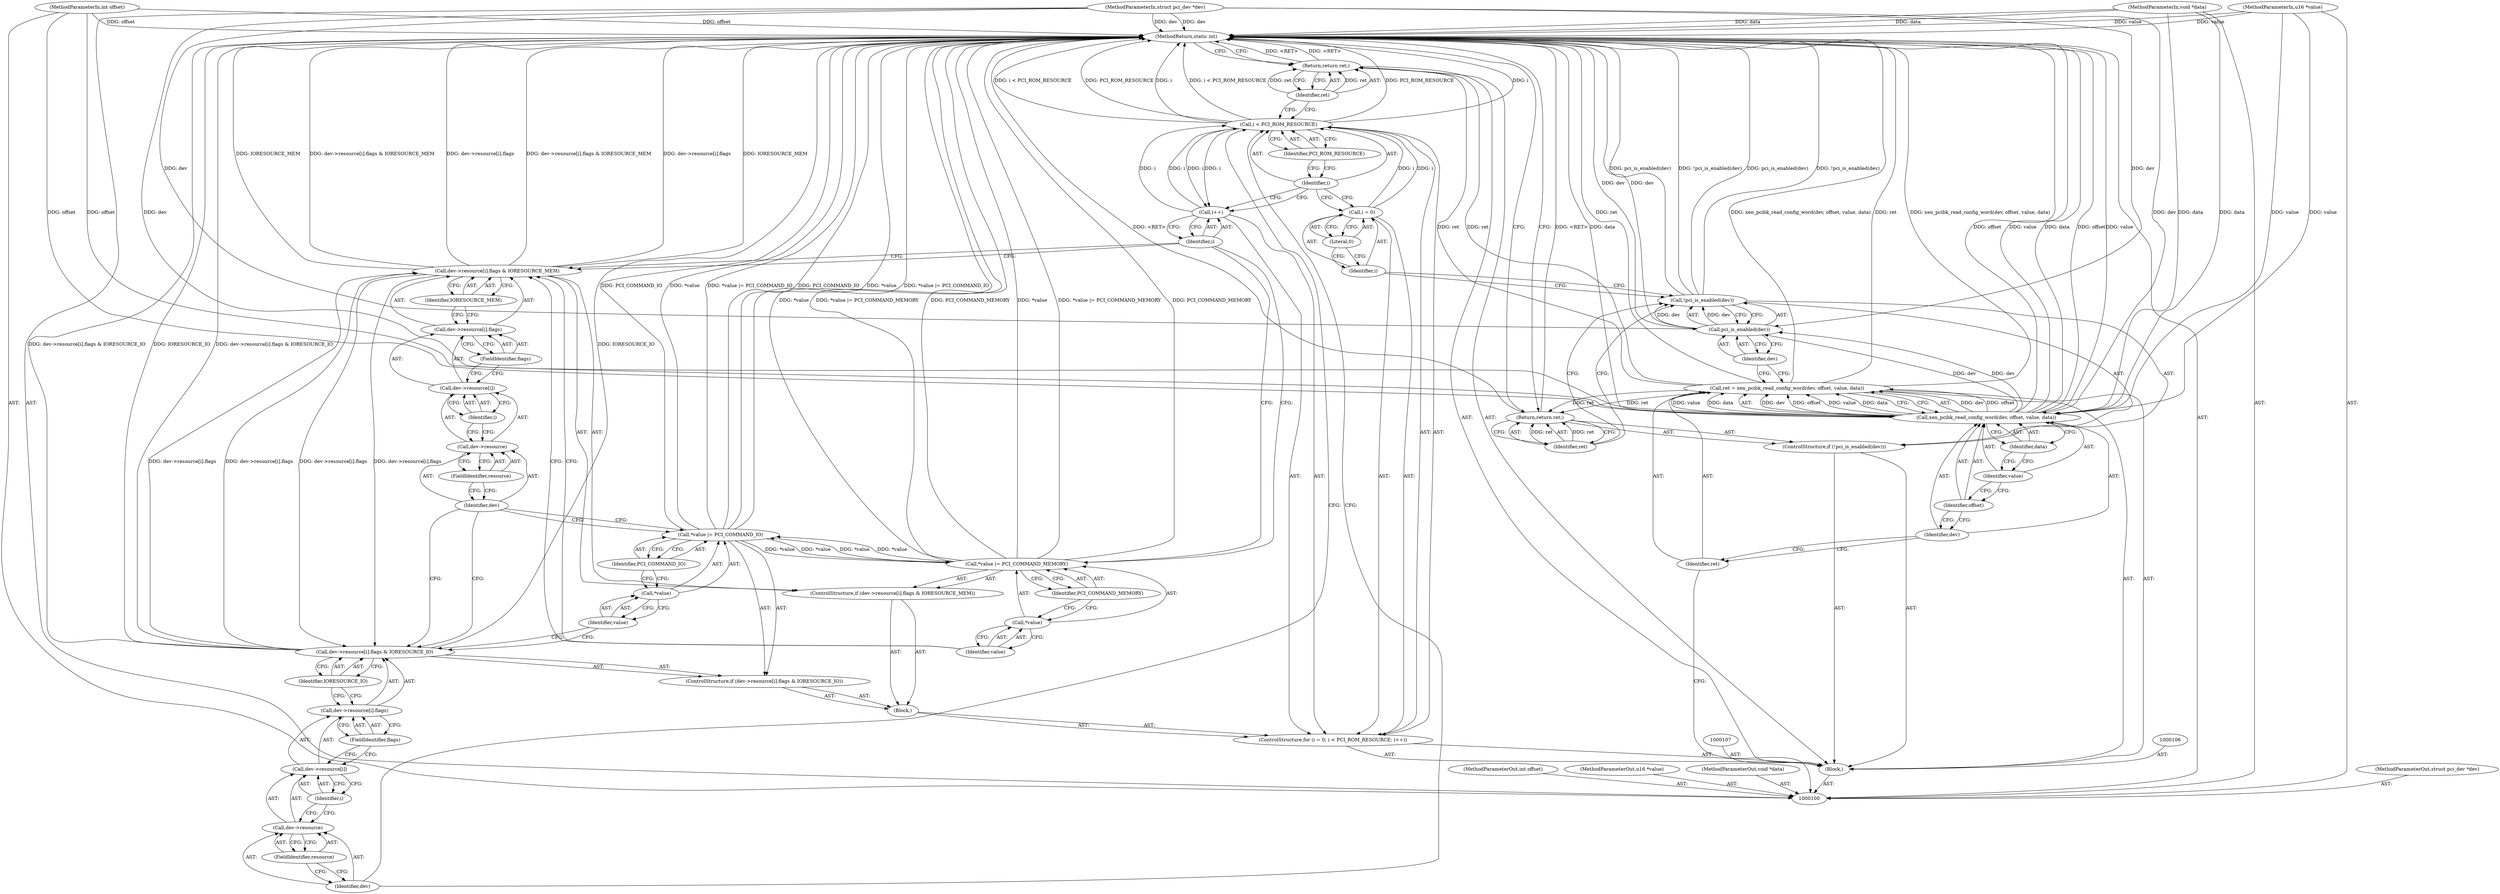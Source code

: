 digraph "1_linux_af6fc858a35b90e89ea7a7ee58e66628c55c776b" {
"1000161" [label="(MethodReturn,static int)"];
"1000101" [label="(MethodParameterIn,struct pci_dev *dev)"];
"1000228" [label="(MethodParameterOut,struct pci_dev *dev)"];
"1000102" [label="(MethodParameterIn,int offset)"];
"1000229" [label="(MethodParameterOut,int offset)"];
"1000103" [label="(MethodParameterIn,u16 *value)"];
"1000230" [label="(MethodParameterOut,u16 *value)"];
"1000104" [label="(MethodParameterIn,void *data)"];
"1000231" [label="(MethodParameterOut,void *data)"];
"1000144" [label="(Identifier,PCI_COMMAND_IO)"];
"1000141" [label="(Call,*value |= PCI_COMMAND_IO)"];
"1000142" [label="(Call,*value)"];
"1000143" [label="(Identifier,value)"];
"1000151" [label="(FieldIdentifier,resource)"];
"1000145" [label="(ControlStructure,if (dev->resource[i].flags & IORESOURCE_MEM))"];
"1000152" [label="(Identifier,i)"];
"1000153" [label="(FieldIdentifier,flags)"];
"1000154" [label="(Identifier,IORESOURCE_MEM)"];
"1000146" [label="(Call,dev->resource[i].flags & IORESOURCE_MEM)"];
"1000147" [label="(Call,dev->resource[i].flags)"];
"1000148" [label="(Call,dev->resource[i])"];
"1000149" [label="(Call,dev->resource)"];
"1000150" [label="(Identifier,dev)"];
"1000158" [label="(Identifier,PCI_COMMAND_MEMORY)"];
"1000155" [label="(Call,*value |= PCI_COMMAND_MEMORY)"];
"1000156" [label="(Call,*value)"];
"1000157" [label="(Identifier,value)"];
"1000159" [label="(Return,return ret;)"];
"1000160" [label="(Identifier,ret)"];
"1000105" [label="(Block,)"];
"1000108" [label="(Call,ret = xen_pcibk_read_config_word(dev, offset, value, data))"];
"1000109" [label="(Identifier,ret)"];
"1000111" [label="(Identifier,dev)"];
"1000112" [label="(Identifier,offset)"];
"1000113" [label="(Identifier,value)"];
"1000114" [label="(Identifier,data)"];
"1000110" [label="(Call,xen_pcibk_read_config_word(dev, offset, value, data))"];
"1000115" [label="(ControlStructure,if (!pci_is_enabled(dev)))"];
"1000118" [label="(Identifier,dev)"];
"1000116" [label="(Call,!pci_is_enabled(dev))"];
"1000117" [label="(Call,pci_is_enabled(dev))"];
"1000119" [label="(Return,return ret;)"];
"1000120" [label="(Identifier,ret)"];
"1000121" [label="(ControlStructure,for (i = 0; i < PCI_ROM_RESOURCE; i++))"];
"1000124" [label="(Literal,0)"];
"1000125" [label="(Call,i < PCI_ROM_RESOURCE)"];
"1000126" [label="(Identifier,i)"];
"1000127" [label="(Identifier,PCI_ROM_RESOURCE)"];
"1000128" [label="(Call,i++)"];
"1000129" [label="(Identifier,i)"];
"1000130" [label="(Block,)"];
"1000122" [label="(Call,i = 0)"];
"1000123" [label="(Identifier,i)"];
"1000137" [label="(FieldIdentifier,resource)"];
"1000131" [label="(ControlStructure,if (dev->resource[i].flags & IORESOURCE_IO))"];
"1000138" [label="(Identifier,i)"];
"1000139" [label="(FieldIdentifier,flags)"];
"1000140" [label="(Identifier,IORESOURCE_IO)"];
"1000132" [label="(Call,dev->resource[i].flags & IORESOURCE_IO)"];
"1000133" [label="(Call,dev->resource[i].flags)"];
"1000134" [label="(Call,dev->resource[i])"];
"1000135" [label="(Call,dev->resource)"];
"1000136" [label="(Identifier,dev)"];
"1000161" -> "1000100"  [label="AST: "];
"1000161" -> "1000119"  [label="CFG: "];
"1000161" -> "1000159"  [label="CFG: "];
"1000116" -> "1000161"  [label="DDG: pci_is_enabled(dev)"];
"1000116" -> "1000161"  [label="DDG: !pci_is_enabled(dev)"];
"1000125" -> "1000161"  [label="DDG: i"];
"1000125" -> "1000161"  [label="DDG: i < PCI_ROM_RESOURCE"];
"1000125" -> "1000161"  [label="DDG: PCI_ROM_RESOURCE"];
"1000141" -> "1000161"  [label="DDG: *value"];
"1000141" -> "1000161"  [label="DDG: *value |= PCI_COMMAND_IO"];
"1000141" -> "1000161"  [label="DDG: PCI_COMMAND_IO"];
"1000104" -> "1000161"  [label="DDG: data"];
"1000110" -> "1000161"  [label="DDG: data"];
"1000110" -> "1000161"  [label="DDG: offset"];
"1000110" -> "1000161"  [label="DDG: value"];
"1000132" -> "1000161"  [label="DDG: IORESOURCE_IO"];
"1000132" -> "1000161"  [label="DDG: dev->resource[i].flags & IORESOURCE_IO"];
"1000117" -> "1000161"  [label="DDG: dev"];
"1000146" -> "1000161"  [label="DDG: IORESOURCE_MEM"];
"1000146" -> "1000161"  [label="DDG: dev->resource[i].flags & IORESOURCE_MEM"];
"1000146" -> "1000161"  [label="DDG: dev->resource[i].flags"];
"1000108" -> "1000161"  [label="DDG: ret"];
"1000108" -> "1000161"  [label="DDG: xen_pcibk_read_config_word(dev, offset, value, data)"];
"1000155" -> "1000161"  [label="DDG: *value |= PCI_COMMAND_MEMORY"];
"1000155" -> "1000161"  [label="DDG: PCI_COMMAND_MEMORY"];
"1000155" -> "1000161"  [label="DDG: *value"];
"1000103" -> "1000161"  [label="DDG: value"];
"1000102" -> "1000161"  [label="DDG: offset"];
"1000101" -> "1000161"  [label="DDG: dev"];
"1000119" -> "1000161"  [label="DDG: <RET>"];
"1000159" -> "1000161"  [label="DDG: <RET>"];
"1000101" -> "1000100"  [label="AST: "];
"1000101" -> "1000161"  [label="DDG: dev"];
"1000101" -> "1000110"  [label="DDG: dev"];
"1000101" -> "1000117"  [label="DDG: dev"];
"1000228" -> "1000100"  [label="AST: "];
"1000102" -> "1000100"  [label="AST: "];
"1000102" -> "1000161"  [label="DDG: offset"];
"1000102" -> "1000110"  [label="DDG: offset"];
"1000229" -> "1000100"  [label="AST: "];
"1000103" -> "1000100"  [label="AST: "];
"1000103" -> "1000161"  [label="DDG: value"];
"1000103" -> "1000110"  [label="DDG: value"];
"1000230" -> "1000100"  [label="AST: "];
"1000104" -> "1000100"  [label="AST: "];
"1000104" -> "1000161"  [label="DDG: data"];
"1000104" -> "1000110"  [label="DDG: data"];
"1000231" -> "1000100"  [label="AST: "];
"1000144" -> "1000141"  [label="AST: "];
"1000144" -> "1000142"  [label="CFG: "];
"1000141" -> "1000144"  [label="CFG: "];
"1000141" -> "1000131"  [label="AST: "];
"1000141" -> "1000144"  [label="CFG: "];
"1000142" -> "1000141"  [label="AST: "];
"1000144" -> "1000141"  [label="AST: "];
"1000150" -> "1000141"  [label="CFG: "];
"1000141" -> "1000161"  [label="DDG: *value"];
"1000141" -> "1000161"  [label="DDG: *value |= PCI_COMMAND_IO"];
"1000141" -> "1000161"  [label="DDG: PCI_COMMAND_IO"];
"1000155" -> "1000141"  [label="DDG: *value"];
"1000141" -> "1000155"  [label="DDG: *value"];
"1000142" -> "1000141"  [label="AST: "];
"1000142" -> "1000143"  [label="CFG: "];
"1000143" -> "1000142"  [label="AST: "];
"1000144" -> "1000142"  [label="CFG: "];
"1000143" -> "1000142"  [label="AST: "];
"1000143" -> "1000132"  [label="CFG: "];
"1000142" -> "1000143"  [label="CFG: "];
"1000151" -> "1000149"  [label="AST: "];
"1000151" -> "1000150"  [label="CFG: "];
"1000149" -> "1000151"  [label="CFG: "];
"1000145" -> "1000130"  [label="AST: "];
"1000146" -> "1000145"  [label="AST: "];
"1000155" -> "1000145"  [label="AST: "];
"1000152" -> "1000148"  [label="AST: "];
"1000152" -> "1000149"  [label="CFG: "];
"1000148" -> "1000152"  [label="CFG: "];
"1000153" -> "1000147"  [label="AST: "];
"1000153" -> "1000148"  [label="CFG: "];
"1000147" -> "1000153"  [label="CFG: "];
"1000154" -> "1000146"  [label="AST: "];
"1000154" -> "1000147"  [label="CFG: "];
"1000146" -> "1000154"  [label="CFG: "];
"1000146" -> "1000145"  [label="AST: "];
"1000146" -> "1000154"  [label="CFG: "];
"1000147" -> "1000146"  [label="AST: "];
"1000154" -> "1000146"  [label="AST: "];
"1000157" -> "1000146"  [label="CFG: "];
"1000129" -> "1000146"  [label="CFG: "];
"1000146" -> "1000161"  [label="DDG: IORESOURCE_MEM"];
"1000146" -> "1000161"  [label="DDG: dev->resource[i].flags & IORESOURCE_MEM"];
"1000146" -> "1000161"  [label="DDG: dev->resource[i].flags"];
"1000146" -> "1000132"  [label="DDG: dev->resource[i].flags"];
"1000132" -> "1000146"  [label="DDG: dev->resource[i].flags"];
"1000147" -> "1000146"  [label="AST: "];
"1000147" -> "1000153"  [label="CFG: "];
"1000148" -> "1000147"  [label="AST: "];
"1000153" -> "1000147"  [label="AST: "];
"1000154" -> "1000147"  [label="CFG: "];
"1000148" -> "1000147"  [label="AST: "];
"1000148" -> "1000152"  [label="CFG: "];
"1000149" -> "1000148"  [label="AST: "];
"1000152" -> "1000148"  [label="AST: "];
"1000153" -> "1000148"  [label="CFG: "];
"1000149" -> "1000148"  [label="AST: "];
"1000149" -> "1000151"  [label="CFG: "];
"1000150" -> "1000149"  [label="AST: "];
"1000151" -> "1000149"  [label="AST: "];
"1000152" -> "1000149"  [label="CFG: "];
"1000150" -> "1000149"  [label="AST: "];
"1000150" -> "1000141"  [label="CFG: "];
"1000150" -> "1000132"  [label="CFG: "];
"1000151" -> "1000150"  [label="CFG: "];
"1000158" -> "1000155"  [label="AST: "];
"1000158" -> "1000156"  [label="CFG: "];
"1000155" -> "1000158"  [label="CFG: "];
"1000155" -> "1000145"  [label="AST: "];
"1000155" -> "1000158"  [label="CFG: "];
"1000156" -> "1000155"  [label="AST: "];
"1000158" -> "1000155"  [label="AST: "];
"1000129" -> "1000155"  [label="CFG: "];
"1000155" -> "1000161"  [label="DDG: *value |= PCI_COMMAND_MEMORY"];
"1000155" -> "1000161"  [label="DDG: PCI_COMMAND_MEMORY"];
"1000155" -> "1000161"  [label="DDG: *value"];
"1000155" -> "1000141"  [label="DDG: *value"];
"1000141" -> "1000155"  [label="DDG: *value"];
"1000156" -> "1000155"  [label="AST: "];
"1000156" -> "1000157"  [label="CFG: "];
"1000157" -> "1000156"  [label="AST: "];
"1000158" -> "1000156"  [label="CFG: "];
"1000157" -> "1000156"  [label="AST: "];
"1000157" -> "1000146"  [label="CFG: "];
"1000156" -> "1000157"  [label="CFG: "];
"1000159" -> "1000105"  [label="AST: "];
"1000159" -> "1000160"  [label="CFG: "];
"1000160" -> "1000159"  [label="AST: "];
"1000161" -> "1000159"  [label="CFG: "];
"1000159" -> "1000161"  [label="DDG: <RET>"];
"1000160" -> "1000159"  [label="DDG: ret"];
"1000108" -> "1000159"  [label="DDG: ret"];
"1000160" -> "1000159"  [label="AST: "];
"1000160" -> "1000125"  [label="CFG: "];
"1000159" -> "1000160"  [label="CFG: "];
"1000160" -> "1000159"  [label="DDG: ret"];
"1000105" -> "1000100"  [label="AST: "];
"1000106" -> "1000105"  [label="AST: "];
"1000107" -> "1000105"  [label="AST: "];
"1000108" -> "1000105"  [label="AST: "];
"1000115" -> "1000105"  [label="AST: "];
"1000121" -> "1000105"  [label="AST: "];
"1000159" -> "1000105"  [label="AST: "];
"1000108" -> "1000105"  [label="AST: "];
"1000108" -> "1000110"  [label="CFG: "];
"1000109" -> "1000108"  [label="AST: "];
"1000110" -> "1000108"  [label="AST: "];
"1000118" -> "1000108"  [label="CFG: "];
"1000108" -> "1000161"  [label="DDG: ret"];
"1000108" -> "1000161"  [label="DDG: xen_pcibk_read_config_word(dev, offset, value, data)"];
"1000110" -> "1000108"  [label="DDG: dev"];
"1000110" -> "1000108"  [label="DDG: offset"];
"1000110" -> "1000108"  [label="DDG: value"];
"1000110" -> "1000108"  [label="DDG: data"];
"1000108" -> "1000119"  [label="DDG: ret"];
"1000108" -> "1000159"  [label="DDG: ret"];
"1000109" -> "1000108"  [label="AST: "];
"1000109" -> "1000100"  [label="CFG: "];
"1000111" -> "1000109"  [label="CFG: "];
"1000111" -> "1000110"  [label="AST: "];
"1000111" -> "1000109"  [label="CFG: "];
"1000112" -> "1000111"  [label="CFG: "];
"1000112" -> "1000110"  [label="AST: "];
"1000112" -> "1000111"  [label="CFG: "];
"1000113" -> "1000112"  [label="CFG: "];
"1000113" -> "1000110"  [label="AST: "];
"1000113" -> "1000112"  [label="CFG: "];
"1000114" -> "1000113"  [label="CFG: "];
"1000114" -> "1000110"  [label="AST: "];
"1000114" -> "1000113"  [label="CFG: "];
"1000110" -> "1000114"  [label="CFG: "];
"1000110" -> "1000108"  [label="AST: "];
"1000110" -> "1000114"  [label="CFG: "];
"1000111" -> "1000110"  [label="AST: "];
"1000112" -> "1000110"  [label="AST: "];
"1000113" -> "1000110"  [label="AST: "];
"1000114" -> "1000110"  [label="AST: "];
"1000108" -> "1000110"  [label="CFG: "];
"1000110" -> "1000161"  [label="DDG: data"];
"1000110" -> "1000161"  [label="DDG: offset"];
"1000110" -> "1000161"  [label="DDG: value"];
"1000110" -> "1000108"  [label="DDG: dev"];
"1000110" -> "1000108"  [label="DDG: offset"];
"1000110" -> "1000108"  [label="DDG: value"];
"1000110" -> "1000108"  [label="DDG: data"];
"1000101" -> "1000110"  [label="DDG: dev"];
"1000102" -> "1000110"  [label="DDG: offset"];
"1000103" -> "1000110"  [label="DDG: value"];
"1000104" -> "1000110"  [label="DDG: data"];
"1000110" -> "1000117"  [label="DDG: dev"];
"1000115" -> "1000105"  [label="AST: "];
"1000116" -> "1000115"  [label="AST: "];
"1000119" -> "1000115"  [label="AST: "];
"1000118" -> "1000117"  [label="AST: "];
"1000118" -> "1000108"  [label="CFG: "];
"1000117" -> "1000118"  [label="CFG: "];
"1000116" -> "1000115"  [label="AST: "];
"1000116" -> "1000117"  [label="CFG: "];
"1000117" -> "1000116"  [label="AST: "];
"1000120" -> "1000116"  [label="CFG: "];
"1000123" -> "1000116"  [label="CFG: "];
"1000116" -> "1000161"  [label="DDG: pci_is_enabled(dev)"];
"1000116" -> "1000161"  [label="DDG: !pci_is_enabled(dev)"];
"1000117" -> "1000116"  [label="DDG: dev"];
"1000117" -> "1000116"  [label="AST: "];
"1000117" -> "1000118"  [label="CFG: "];
"1000118" -> "1000117"  [label="AST: "];
"1000116" -> "1000117"  [label="CFG: "];
"1000117" -> "1000161"  [label="DDG: dev"];
"1000117" -> "1000116"  [label="DDG: dev"];
"1000110" -> "1000117"  [label="DDG: dev"];
"1000101" -> "1000117"  [label="DDG: dev"];
"1000119" -> "1000115"  [label="AST: "];
"1000119" -> "1000120"  [label="CFG: "];
"1000120" -> "1000119"  [label="AST: "];
"1000161" -> "1000119"  [label="CFG: "];
"1000119" -> "1000161"  [label="DDG: <RET>"];
"1000120" -> "1000119"  [label="DDG: ret"];
"1000108" -> "1000119"  [label="DDG: ret"];
"1000120" -> "1000119"  [label="AST: "];
"1000120" -> "1000116"  [label="CFG: "];
"1000119" -> "1000120"  [label="CFG: "];
"1000120" -> "1000119"  [label="DDG: ret"];
"1000121" -> "1000105"  [label="AST: "];
"1000122" -> "1000121"  [label="AST: "];
"1000125" -> "1000121"  [label="AST: "];
"1000128" -> "1000121"  [label="AST: "];
"1000130" -> "1000121"  [label="AST: "];
"1000124" -> "1000122"  [label="AST: "];
"1000124" -> "1000123"  [label="CFG: "];
"1000122" -> "1000124"  [label="CFG: "];
"1000125" -> "1000121"  [label="AST: "];
"1000125" -> "1000127"  [label="CFG: "];
"1000126" -> "1000125"  [label="AST: "];
"1000127" -> "1000125"  [label="AST: "];
"1000136" -> "1000125"  [label="CFG: "];
"1000160" -> "1000125"  [label="CFG: "];
"1000125" -> "1000161"  [label="DDG: i"];
"1000125" -> "1000161"  [label="DDG: i < PCI_ROM_RESOURCE"];
"1000125" -> "1000161"  [label="DDG: PCI_ROM_RESOURCE"];
"1000122" -> "1000125"  [label="DDG: i"];
"1000128" -> "1000125"  [label="DDG: i"];
"1000125" -> "1000128"  [label="DDG: i"];
"1000126" -> "1000125"  [label="AST: "];
"1000126" -> "1000122"  [label="CFG: "];
"1000126" -> "1000128"  [label="CFG: "];
"1000127" -> "1000126"  [label="CFG: "];
"1000127" -> "1000125"  [label="AST: "];
"1000127" -> "1000126"  [label="CFG: "];
"1000125" -> "1000127"  [label="CFG: "];
"1000128" -> "1000121"  [label="AST: "];
"1000128" -> "1000129"  [label="CFG: "];
"1000129" -> "1000128"  [label="AST: "];
"1000126" -> "1000128"  [label="CFG: "];
"1000128" -> "1000125"  [label="DDG: i"];
"1000125" -> "1000128"  [label="DDG: i"];
"1000129" -> "1000128"  [label="AST: "];
"1000129" -> "1000155"  [label="CFG: "];
"1000129" -> "1000146"  [label="CFG: "];
"1000128" -> "1000129"  [label="CFG: "];
"1000130" -> "1000121"  [label="AST: "];
"1000131" -> "1000130"  [label="AST: "];
"1000145" -> "1000130"  [label="AST: "];
"1000122" -> "1000121"  [label="AST: "];
"1000122" -> "1000124"  [label="CFG: "];
"1000123" -> "1000122"  [label="AST: "];
"1000124" -> "1000122"  [label="AST: "];
"1000126" -> "1000122"  [label="CFG: "];
"1000122" -> "1000125"  [label="DDG: i"];
"1000123" -> "1000122"  [label="AST: "];
"1000123" -> "1000116"  [label="CFG: "];
"1000124" -> "1000123"  [label="CFG: "];
"1000137" -> "1000135"  [label="AST: "];
"1000137" -> "1000136"  [label="CFG: "];
"1000135" -> "1000137"  [label="CFG: "];
"1000131" -> "1000130"  [label="AST: "];
"1000132" -> "1000131"  [label="AST: "];
"1000141" -> "1000131"  [label="AST: "];
"1000138" -> "1000134"  [label="AST: "];
"1000138" -> "1000135"  [label="CFG: "];
"1000134" -> "1000138"  [label="CFG: "];
"1000139" -> "1000133"  [label="AST: "];
"1000139" -> "1000134"  [label="CFG: "];
"1000133" -> "1000139"  [label="CFG: "];
"1000140" -> "1000132"  [label="AST: "];
"1000140" -> "1000133"  [label="CFG: "];
"1000132" -> "1000140"  [label="CFG: "];
"1000132" -> "1000131"  [label="AST: "];
"1000132" -> "1000140"  [label="CFG: "];
"1000133" -> "1000132"  [label="AST: "];
"1000140" -> "1000132"  [label="AST: "];
"1000143" -> "1000132"  [label="CFG: "];
"1000150" -> "1000132"  [label="CFG: "];
"1000132" -> "1000161"  [label="DDG: IORESOURCE_IO"];
"1000132" -> "1000161"  [label="DDG: dev->resource[i].flags & IORESOURCE_IO"];
"1000146" -> "1000132"  [label="DDG: dev->resource[i].flags"];
"1000132" -> "1000146"  [label="DDG: dev->resource[i].flags"];
"1000133" -> "1000132"  [label="AST: "];
"1000133" -> "1000139"  [label="CFG: "];
"1000134" -> "1000133"  [label="AST: "];
"1000139" -> "1000133"  [label="AST: "];
"1000140" -> "1000133"  [label="CFG: "];
"1000134" -> "1000133"  [label="AST: "];
"1000134" -> "1000138"  [label="CFG: "];
"1000135" -> "1000134"  [label="AST: "];
"1000138" -> "1000134"  [label="AST: "];
"1000139" -> "1000134"  [label="CFG: "];
"1000135" -> "1000134"  [label="AST: "];
"1000135" -> "1000137"  [label="CFG: "];
"1000136" -> "1000135"  [label="AST: "];
"1000137" -> "1000135"  [label="AST: "];
"1000138" -> "1000135"  [label="CFG: "];
"1000136" -> "1000135"  [label="AST: "];
"1000136" -> "1000125"  [label="CFG: "];
"1000137" -> "1000136"  [label="CFG: "];
}
